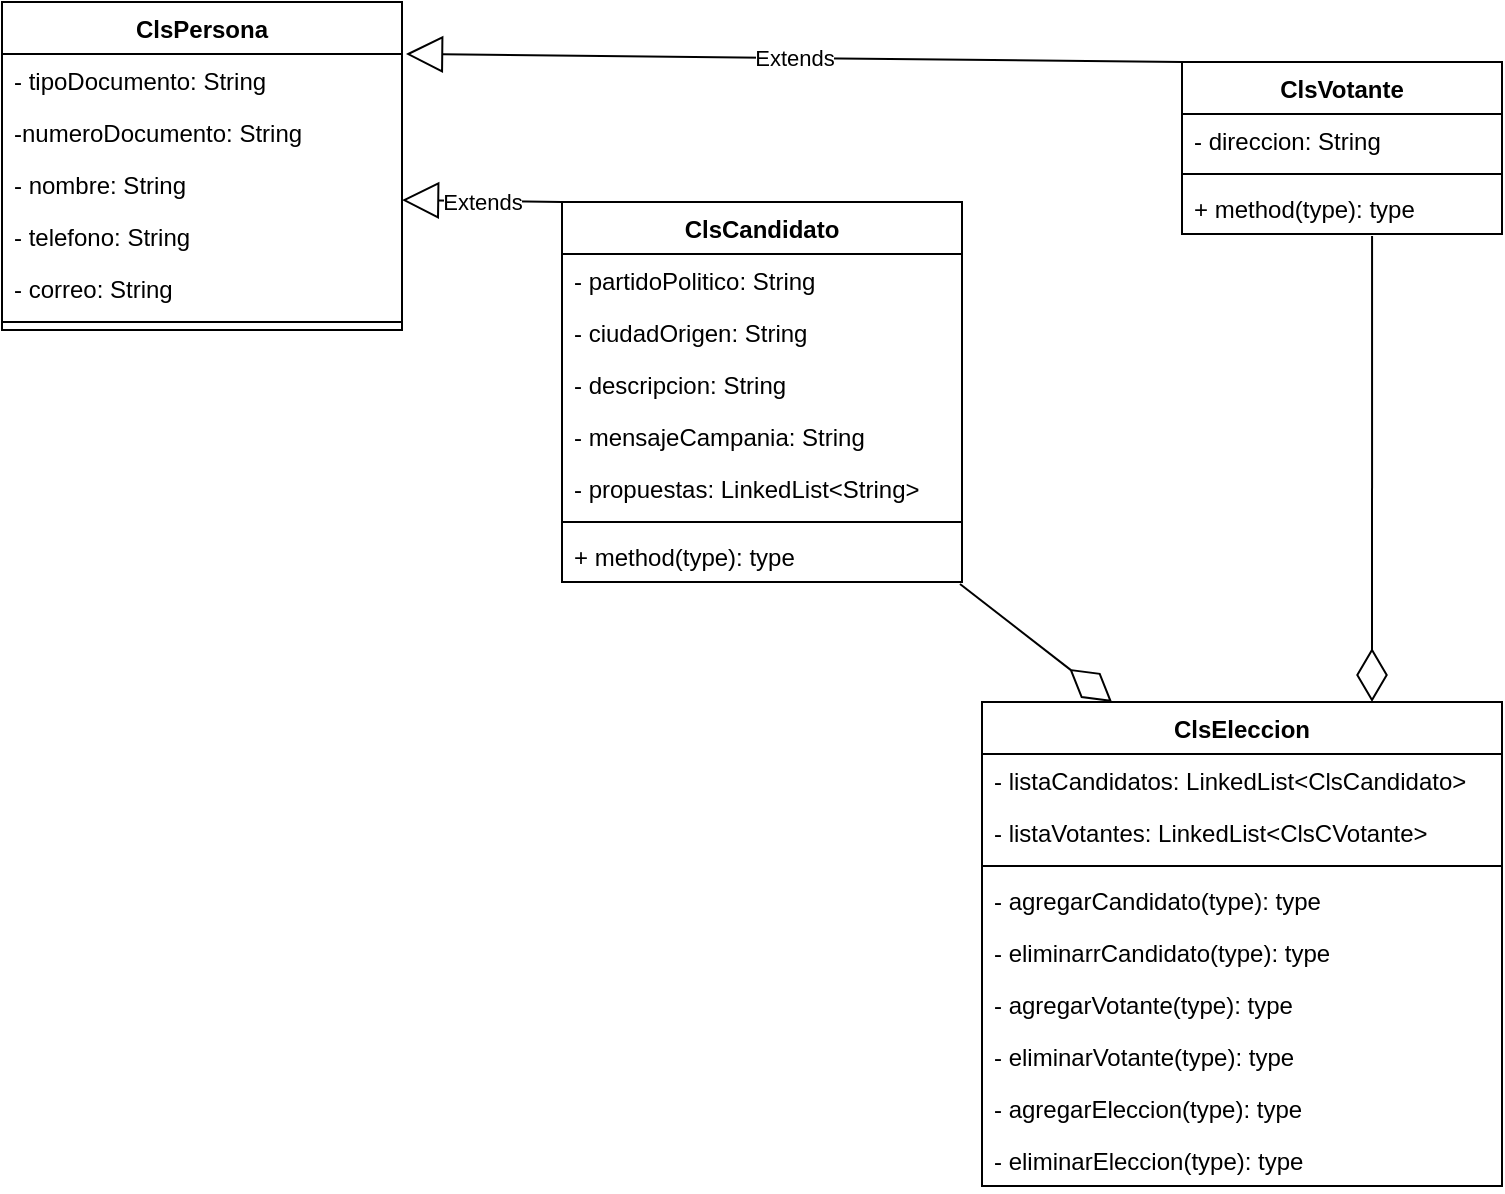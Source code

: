 <mxfile version="20.2.2" type="device"><diagram id="NTpJkoS7OMKuXnDqWz0v" name="Página-1"><mxGraphModel dx="1422" dy="754" grid="1" gridSize="10" guides="1" tooltips="1" connect="1" arrows="1" fold="1" page="1" pageScale="1" pageWidth="827" pageHeight="1169" math="0" shadow="0"><root><mxCell id="0"/><mxCell id="1" parent="0"/><mxCell id="DqOOF6MXPFcqYWIREEKS-1" value="ClsCandidato" style="swimlane;fontStyle=1;align=center;verticalAlign=top;childLayout=stackLayout;horizontal=1;startSize=26;horizontalStack=0;resizeParent=1;resizeParentMax=0;resizeLast=0;collapsible=1;marginBottom=0;" parent="1" vertex="1"><mxGeometry x="320" y="120" width="200" height="190" as="geometry"/></mxCell><mxCell id="DqOOF6MXPFcqYWIREEKS-2" value="- partidoPolitico: String" style="text;strokeColor=none;fillColor=none;align=left;verticalAlign=top;spacingLeft=4;spacingRight=4;overflow=hidden;rotatable=0;points=[[0,0.5],[1,0.5]];portConstraint=eastwest;" parent="DqOOF6MXPFcqYWIREEKS-1" vertex="1"><mxGeometry y="26" width="200" height="26" as="geometry"/></mxCell><mxCell id="DqOOF6MXPFcqYWIREEKS-23" value="- ciudadOrigen: String" style="text;strokeColor=none;fillColor=none;align=left;verticalAlign=top;spacingLeft=4;spacingRight=4;overflow=hidden;rotatable=0;points=[[0,0.5],[1,0.5]];portConstraint=eastwest;" parent="DqOOF6MXPFcqYWIREEKS-1" vertex="1"><mxGeometry y="52" width="200" height="26" as="geometry"/></mxCell><mxCell id="DqOOF6MXPFcqYWIREEKS-24" value="- descripcion: String" style="text;strokeColor=none;fillColor=none;align=left;verticalAlign=top;spacingLeft=4;spacingRight=4;overflow=hidden;rotatable=0;points=[[0,0.5],[1,0.5]];portConstraint=eastwest;" parent="DqOOF6MXPFcqYWIREEKS-1" vertex="1"><mxGeometry y="78" width="200" height="26" as="geometry"/></mxCell><mxCell id="DqOOF6MXPFcqYWIREEKS-25" value="- mensajeCampania: String" style="text;strokeColor=none;fillColor=none;align=left;verticalAlign=top;spacingLeft=4;spacingRight=4;overflow=hidden;rotatable=0;points=[[0,0.5],[1,0.5]];portConstraint=eastwest;" parent="DqOOF6MXPFcqYWIREEKS-1" vertex="1"><mxGeometry y="104" width="200" height="26" as="geometry"/></mxCell><mxCell id="DqOOF6MXPFcqYWIREEKS-27" value="- propuestas: LinkedList&lt;String&gt;" style="text;strokeColor=none;fillColor=none;align=left;verticalAlign=top;spacingLeft=4;spacingRight=4;overflow=hidden;rotatable=0;points=[[0,0.5],[1,0.5]];portConstraint=eastwest;" parent="DqOOF6MXPFcqYWIREEKS-1" vertex="1"><mxGeometry y="130" width="200" height="26" as="geometry"/></mxCell><mxCell id="DqOOF6MXPFcqYWIREEKS-3" value="" style="line;strokeWidth=1;fillColor=none;align=left;verticalAlign=middle;spacingTop=-1;spacingLeft=3;spacingRight=3;rotatable=0;labelPosition=right;points=[];portConstraint=eastwest;" parent="DqOOF6MXPFcqYWIREEKS-1" vertex="1"><mxGeometry y="156" width="200" height="8" as="geometry"/></mxCell><mxCell id="DqOOF6MXPFcqYWIREEKS-4" value="+ method(type): type" style="text;strokeColor=none;fillColor=none;align=left;verticalAlign=top;spacingLeft=4;spacingRight=4;overflow=hidden;rotatable=0;points=[[0,0.5],[1,0.5]];portConstraint=eastwest;" parent="DqOOF6MXPFcqYWIREEKS-1" vertex="1"><mxGeometry y="164" width="200" height="26" as="geometry"/></mxCell><mxCell id="DqOOF6MXPFcqYWIREEKS-5" value="ClsVotante" style="swimlane;fontStyle=1;align=center;verticalAlign=top;childLayout=stackLayout;horizontal=1;startSize=26;horizontalStack=0;resizeParent=1;resizeParentMax=0;resizeLast=0;collapsible=1;marginBottom=0;" parent="1" vertex="1"><mxGeometry x="630" y="50" width="160" height="86" as="geometry"/></mxCell><mxCell id="DqOOF6MXPFcqYWIREEKS-6" value="- direccion: String" style="text;strokeColor=none;fillColor=none;align=left;verticalAlign=top;spacingLeft=4;spacingRight=4;overflow=hidden;rotatable=0;points=[[0,0.5],[1,0.5]];portConstraint=eastwest;" parent="DqOOF6MXPFcqYWIREEKS-5" vertex="1"><mxGeometry y="26" width="160" height="26" as="geometry"/></mxCell><mxCell id="DqOOF6MXPFcqYWIREEKS-7" value="" style="line;strokeWidth=1;fillColor=none;align=left;verticalAlign=middle;spacingTop=-1;spacingLeft=3;spacingRight=3;rotatable=0;labelPosition=right;points=[];portConstraint=eastwest;" parent="DqOOF6MXPFcqYWIREEKS-5" vertex="1"><mxGeometry y="52" width="160" height="8" as="geometry"/></mxCell><mxCell id="DqOOF6MXPFcqYWIREEKS-8" value="+ method(type): type" style="text;strokeColor=none;fillColor=none;align=left;verticalAlign=top;spacingLeft=4;spacingRight=4;overflow=hidden;rotatable=0;points=[[0,0.5],[1,0.5]];portConstraint=eastwest;" parent="DqOOF6MXPFcqYWIREEKS-5" vertex="1"><mxGeometry y="60" width="160" height="26" as="geometry"/></mxCell><mxCell id="DqOOF6MXPFcqYWIREEKS-9" value="ClsEleccion" style="swimlane;fontStyle=1;align=center;verticalAlign=top;childLayout=stackLayout;horizontal=1;startSize=26;horizontalStack=0;resizeParent=1;resizeParentMax=0;resizeLast=0;collapsible=1;marginBottom=0;" parent="1" vertex="1"><mxGeometry x="530" y="370" width="260" height="242" as="geometry"/></mxCell><mxCell id="DqOOF6MXPFcqYWIREEKS-10" value="- listaCandidatos: LinkedList&lt;ClsCandidato&gt;&#10;" style="text;strokeColor=none;fillColor=none;align=left;verticalAlign=top;spacingLeft=4;spacingRight=4;overflow=hidden;rotatable=0;points=[[0,0.5],[1,0.5]];portConstraint=eastwest;" parent="DqOOF6MXPFcqYWIREEKS-9" vertex="1"><mxGeometry y="26" width="260" height="26" as="geometry"/></mxCell><mxCell id="DqOOF6MXPFcqYWIREEKS-30" value="- listaVotantes: LinkedList&lt;ClsCVotante&gt;&#10;" style="text;strokeColor=none;fillColor=none;align=left;verticalAlign=top;spacingLeft=4;spacingRight=4;overflow=hidden;rotatable=0;points=[[0,0.5],[1,0.5]];portConstraint=eastwest;" parent="DqOOF6MXPFcqYWIREEKS-9" vertex="1"><mxGeometry y="52" width="260" height="26" as="geometry"/></mxCell><mxCell id="DqOOF6MXPFcqYWIREEKS-11" value="" style="line;strokeWidth=1;fillColor=none;align=left;verticalAlign=middle;spacingTop=-1;spacingLeft=3;spacingRight=3;rotatable=0;labelPosition=right;points=[];portConstraint=eastwest;" parent="DqOOF6MXPFcqYWIREEKS-9" vertex="1"><mxGeometry y="78" width="260" height="8" as="geometry"/></mxCell><mxCell id="DqOOF6MXPFcqYWIREEKS-12" value="- agregarCandidato(type): type" style="text;strokeColor=none;fillColor=none;align=left;verticalAlign=top;spacingLeft=4;spacingRight=4;overflow=hidden;rotatable=0;points=[[0,0.5],[1,0.5]];portConstraint=eastwest;" parent="DqOOF6MXPFcqYWIREEKS-9" vertex="1"><mxGeometry y="86" width="260" height="26" as="geometry"/></mxCell><mxCell id="0IbmfBUGgL_fs9Vx8VlN-2" value="- eliminarrCandidato(type): type" style="text;strokeColor=none;fillColor=none;align=left;verticalAlign=top;spacingLeft=4;spacingRight=4;overflow=hidden;rotatable=0;points=[[0,0.5],[1,0.5]];portConstraint=eastwest;" vertex="1" parent="DqOOF6MXPFcqYWIREEKS-9"><mxGeometry y="112" width="260" height="26" as="geometry"/></mxCell><mxCell id="0IbmfBUGgL_fs9Vx8VlN-3" value="- agregarVotante(type): type" style="text;strokeColor=none;fillColor=none;align=left;verticalAlign=top;spacingLeft=4;spacingRight=4;overflow=hidden;rotatable=0;points=[[0,0.5],[1,0.5]];portConstraint=eastwest;" vertex="1" parent="DqOOF6MXPFcqYWIREEKS-9"><mxGeometry y="138" width="260" height="26" as="geometry"/></mxCell><mxCell id="0IbmfBUGgL_fs9Vx8VlN-4" value="- eliminarVotante(type): type" style="text;strokeColor=none;fillColor=none;align=left;verticalAlign=top;spacingLeft=4;spacingRight=4;overflow=hidden;rotatable=0;points=[[0,0.5],[1,0.5]];portConstraint=eastwest;" vertex="1" parent="DqOOF6MXPFcqYWIREEKS-9"><mxGeometry y="164" width="260" height="26" as="geometry"/></mxCell><mxCell id="0IbmfBUGgL_fs9Vx8VlN-5" value="- agregarEleccion(type): type" style="text;strokeColor=none;fillColor=none;align=left;verticalAlign=top;spacingLeft=4;spacingRight=4;overflow=hidden;rotatable=0;points=[[0,0.5],[1,0.5]];portConstraint=eastwest;" vertex="1" parent="DqOOF6MXPFcqYWIREEKS-9"><mxGeometry y="190" width="260" height="26" as="geometry"/></mxCell><mxCell id="0IbmfBUGgL_fs9Vx8VlN-6" value="- eliminarEleccion(type): type" style="text;strokeColor=none;fillColor=none;align=left;verticalAlign=top;spacingLeft=4;spacingRight=4;overflow=hidden;rotatable=0;points=[[0,0.5],[1,0.5]];portConstraint=eastwest;" vertex="1" parent="DqOOF6MXPFcqYWIREEKS-9"><mxGeometry y="216" width="260" height="26" as="geometry"/></mxCell><mxCell id="DqOOF6MXPFcqYWIREEKS-13" value="ClsPersona" style="swimlane;fontStyle=1;align=center;verticalAlign=top;childLayout=stackLayout;horizontal=1;startSize=26;horizontalStack=0;resizeParent=1;resizeParentMax=0;resizeLast=0;collapsible=1;marginBottom=0;" parent="1" vertex="1"><mxGeometry x="40" y="20" width="200" height="164" as="geometry"/></mxCell><mxCell id="DqOOF6MXPFcqYWIREEKS-14" value="- tipoDocumento: String" style="text;strokeColor=none;fillColor=none;align=left;verticalAlign=top;spacingLeft=4;spacingRight=4;overflow=hidden;rotatable=0;points=[[0,0.5],[1,0.5]];portConstraint=eastwest;" parent="DqOOF6MXPFcqYWIREEKS-13" vertex="1"><mxGeometry y="26" width="200" height="26" as="geometry"/></mxCell><mxCell id="DqOOF6MXPFcqYWIREEKS-17" value="-numeroDocumento: String" style="text;strokeColor=none;fillColor=none;align=left;verticalAlign=top;spacingLeft=4;spacingRight=4;overflow=hidden;rotatable=0;points=[[0,0.5],[1,0.5]];portConstraint=eastwest;" parent="DqOOF6MXPFcqYWIREEKS-13" vertex="1"><mxGeometry y="52" width="200" height="26" as="geometry"/></mxCell><mxCell id="DqOOF6MXPFcqYWIREEKS-18" value="- nombre: String" style="text;strokeColor=none;fillColor=none;align=left;verticalAlign=top;spacingLeft=4;spacingRight=4;overflow=hidden;rotatable=0;points=[[0,0.5],[1,0.5]];portConstraint=eastwest;" parent="DqOOF6MXPFcqYWIREEKS-13" vertex="1"><mxGeometry y="78" width="200" height="26" as="geometry"/></mxCell><mxCell id="DqOOF6MXPFcqYWIREEKS-19" value="- telefono: String" style="text;strokeColor=none;fillColor=none;align=left;verticalAlign=top;spacingLeft=4;spacingRight=4;overflow=hidden;rotatable=0;points=[[0,0.5],[1,0.5]];portConstraint=eastwest;" parent="DqOOF6MXPFcqYWIREEKS-13" vertex="1"><mxGeometry y="104" width="200" height="26" as="geometry"/></mxCell><mxCell id="DqOOF6MXPFcqYWIREEKS-20" value="- correo: String" style="text;strokeColor=none;fillColor=none;align=left;verticalAlign=top;spacingLeft=4;spacingRight=4;overflow=hidden;rotatable=0;points=[[0,0.5],[1,0.5]];portConstraint=eastwest;" parent="DqOOF6MXPFcqYWIREEKS-13" vertex="1"><mxGeometry y="130" width="200" height="26" as="geometry"/></mxCell><mxCell id="DqOOF6MXPFcqYWIREEKS-15" value="" style="line;strokeWidth=1;fillColor=none;align=left;verticalAlign=middle;spacingTop=-1;spacingLeft=3;spacingRight=3;rotatable=0;labelPosition=right;points=[];portConstraint=eastwest;" parent="DqOOF6MXPFcqYWIREEKS-13" vertex="1"><mxGeometry y="156" width="200" height="8" as="geometry"/></mxCell><mxCell id="DqOOF6MXPFcqYWIREEKS-21" value="Extends" style="endArrow=block;endSize=16;endFill=0;html=1;rounded=0;entryX=1;entryY=-0.192;entryDx=0;entryDy=0;entryPerimeter=0;exitX=0;exitY=0;exitDx=0;exitDy=0;" parent="1" source="DqOOF6MXPFcqYWIREEKS-1" target="DqOOF6MXPFcqYWIREEKS-19" edge="1"><mxGeometry width="160" relative="1" as="geometry"><mxPoint x="390" y="390" as="sourcePoint"/><mxPoint x="550" y="390" as="targetPoint"/></mxGeometry></mxCell><mxCell id="DqOOF6MXPFcqYWIREEKS-22" value="Extends" style="endArrow=block;endSize=16;endFill=0;html=1;rounded=0;exitX=0;exitY=0;exitDx=0;exitDy=0;entryX=1.01;entryY=0;entryDx=0;entryDy=0;entryPerimeter=0;" parent="1" source="DqOOF6MXPFcqYWIREEKS-5" target="DqOOF6MXPFcqYWIREEKS-14" edge="1"><mxGeometry width="160" relative="1" as="geometry"><mxPoint x="390" y="390" as="sourcePoint"/><mxPoint x="550" y="390" as="targetPoint"/></mxGeometry></mxCell><mxCell id="DqOOF6MXPFcqYWIREEKS-28" value="" style="endArrow=diamondThin;endFill=0;endSize=24;html=1;rounded=0;exitX=0.995;exitY=1.038;exitDx=0;exitDy=0;exitPerimeter=0;entryX=0.25;entryY=0;entryDx=0;entryDy=0;" parent="1" source="DqOOF6MXPFcqYWIREEKS-4" target="DqOOF6MXPFcqYWIREEKS-9" edge="1"><mxGeometry width="160" relative="1" as="geometry"><mxPoint x="390" y="390" as="sourcePoint"/><mxPoint x="450" y="600" as="targetPoint"/></mxGeometry></mxCell><mxCell id="DqOOF6MXPFcqYWIREEKS-31" value="" style="endArrow=diamondThin;endFill=0;endSize=24;html=1;rounded=0;entryX=0.75;entryY=0;entryDx=0;entryDy=0;exitX=0.594;exitY=1.038;exitDx=0;exitDy=0;exitPerimeter=0;" parent="1" source="DqOOF6MXPFcqYWIREEKS-8" target="DqOOF6MXPFcqYWIREEKS-9" edge="1"><mxGeometry width="160" relative="1" as="geometry"><mxPoint x="720" y="140" as="sourcePoint"/><mxPoint x="550" y="590" as="targetPoint"/></mxGeometry></mxCell></root></mxGraphModel></diagram></mxfile>